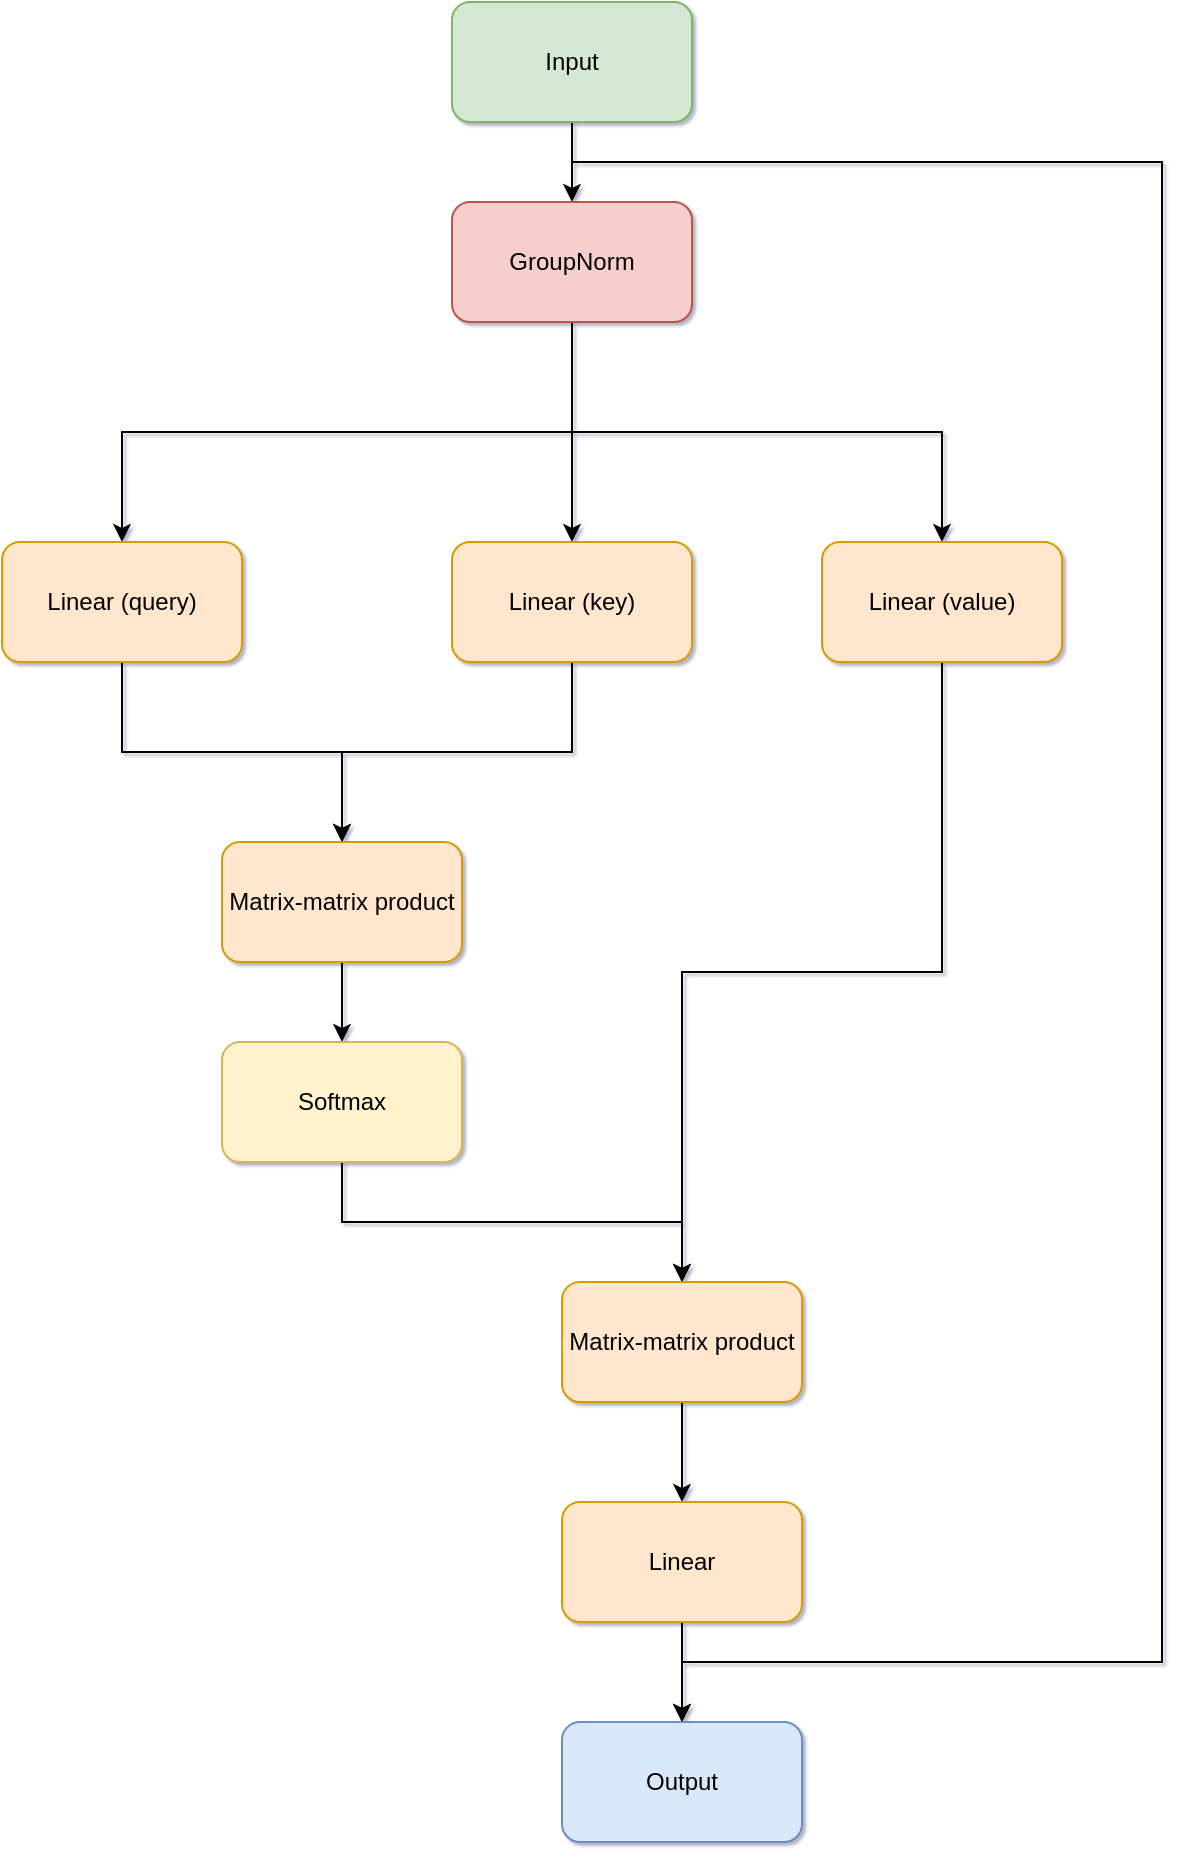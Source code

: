 <mxfile version="21.6.9">
  <diagram name="Page-1" id="SAd2YB6H9WKSMiH_VjTO">
    <mxGraphModel dx="782" dy="551" grid="1" gridSize="10" guides="1" tooltips="1" connect="1" arrows="1" fold="1" page="1" pageScale="1" pageWidth="850" pageHeight="1100" math="0" shadow="1">
      <root>
        <mxCell id="0" />
        <mxCell id="1" parent="0" />
        <mxCell id="6wzl9RxaAIyeqoq6xlUR-22" style="edgeStyle=orthogonalEdgeStyle;rounded=0;orthogonalLoop=1;jettySize=auto;html=1;exitX=0.5;exitY=1;exitDx=0;exitDy=0;entryX=0.5;entryY=0;entryDx=0;entryDy=0;" edge="1" parent="1" source="6wzl9RxaAIyeqoq6xlUR-1" target="6wzl9RxaAIyeqoq6xlUR-2">
          <mxGeometry relative="1" as="geometry" />
        </mxCell>
        <mxCell id="6wzl9RxaAIyeqoq6xlUR-23" style="edgeStyle=orthogonalEdgeStyle;rounded=0;orthogonalLoop=1;jettySize=auto;html=1;exitX=0.5;exitY=1;exitDx=0;exitDy=0;entryX=0.5;entryY=0;entryDx=0;entryDy=0;" edge="1" parent="1" source="6wzl9RxaAIyeqoq6xlUR-1" target="6wzl9RxaAIyeqoq6xlUR-20">
          <mxGeometry relative="1" as="geometry">
            <Array as="points">
              <mxPoint x="425" y="120" />
              <mxPoint x="720" y="120" />
              <mxPoint x="720" y="870" />
              <mxPoint x="480" y="870" />
            </Array>
          </mxGeometry>
        </mxCell>
        <mxCell id="6wzl9RxaAIyeqoq6xlUR-1" value="Input" style="rounded=1;whiteSpace=wrap;html=1;fillColor=#d5e8d4;strokeColor=#82b366;" vertex="1" parent="1">
          <mxGeometry x="365" y="40" width="120" height="60" as="geometry" />
        </mxCell>
        <mxCell id="6wzl9RxaAIyeqoq6xlUR-7" style="edgeStyle=orthogonalEdgeStyle;rounded=0;orthogonalLoop=1;jettySize=auto;html=1;exitX=0.5;exitY=1;exitDx=0;exitDy=0;entryX=0.5;entryY=0;entryDx=0;entryDy=0;" edge="1" parent="1" source="6wzl9RxaAIyeqoq6xlUR-2" target="6wzl9RxaAIyeqoq6xlUR-3">
          <mxGeometry relative="1" as="geometry" />
        </mxCell>
        <mxCell id="6wzl9RxaAIyeqoq6xlUR-8" style="edgeStyle=orthogonalEdgeStyle;rounded=0;orthogonalLoop=1;jettySize=auto;html=1;exitX=0.5;exitY=1;exitDx=0;exitDy=0;" edge="1" parent="1" source="6wzl9RxaAIyeqoq6xlUR-2" target="6wzl9RxaAIyeqoq6xlUR-5">
          <mxGeometry relative="1" as="geometry" />
        </mxCell>
        <mxCell id="6wzl9RxaAIyeqoq6xlUR-9" style="edgeStyle=orthogonalEdgeStyle;rounded=0;orthogonalLoop=1;jettySize=auto;html=1;exitX=0.5;exitY=1;exitDx=0;exitDy=0;" edge="1" parent="1" source="6wzl9RxaAIyeqoq6xlUR-2" target="6wzl9RxaAIyeqoq6xlUR-4">
          <mxGeometry relative="1" as="geometry" />
        </mxCell>
        <mxCell id="6wzl9RxaAIyeqoq6xlUR-2" value="GroupNorm" style="rounded=1;whiteSpace=wrap;html=1;fillColor=#f8cecc;strokeColor=#b85450;" vertex="1" parent="1">
          <mxGeometry x="365" y="140" width="120" height="60" as="geometry" />
        </mxCell>
        <mxCell id="6wzl9RxaAIyeqoq6xlUR-12" style="edgeStyle=orthogonalEdgeStyle;rounded=0;orthogonalLoop=1;jettySize=auto;html=1;exitX=0.5;exitY=1;exitDx=0;exitDy=0;entryX=0.5;entryY=0;entryDx=0;entryDy=0;" edge="1" parent="1" source="6wzl9RxaAIyeqoq6xlUR-3" target="6wzl9RxaAIyeqoq6xlUR-10">
          <mxGeometry relative="1" as="geometry">
            <mxPoint x="320" y="460" as="targetPoint" />
          </mxGeometry>
        </mxCell>
        <mxCell id="6wzl9RxaAIyeqoq6xlUR-3" value="Linear (key)" style="rounded=1;whiteSpace=wrap;html=1;fillColor=#ffe6cc;strokeColor=#d79b00;" vertex="1" parent="1">
          <mxGeometry x="365" y="310" width="120" height="60" as="geometry" />
        </mxCell>
        <mxCell id="6wzl9RxaAIyeqoq6xlUR-11" style="edgeStyle=orthogonalEdgeStyle;rounded=0;orthogonalLoop=1;jettySize=auto;html=1;exitX=0.5;exitY=1;exitDx=0;exitDy=0;entryX=0.5;entryY=0;entryDx=0;entryDy=0;" edge="1" parent="1" source="6wzl9RxaAIyeqoq6xlUR-4" target="6wzl9RxaAIyeqoq6xlUR-10">
          <mxGeometry relative="1" as="geometry" />
        </mxCell>
        <mxCell id="6wzl9RxaAIyeqoq6xlUR-4" value="Linear (query)" style="rounded=1;whiteSpace=wrap;html=1;fillColor=#ffe6cc;strokeColor=#d79b00;" vertex="1" parent="1">
          <mxGeometry x="140" y="310" width="120" height="60" as="geometry" />
        </mxCell>
        <mxCell id="6wzl9RxaAIyeqoq6xlUR-16" style="edgeStyle=orthogonalEdgeStyle;rounded=0;orthogonalLoop=1;jettySize=auto;html=1;exitX=0.5;exitY=1;exitDx=0;exitDy=0;entryX=0.5;entryY=0;entryDx=0;entryDy=0;" edge="1" parent="1" source="6wzl9RxaAIyeqoq6xlUR-5" target="6wzl9RxaAIyeqoq6xlUR-15">
          <mxGeometry relative="1" as="geometry" />
        </mxCell>
        <mxCell id="6wzl9RxaAIyeqoq6xlUR-5" value="Linear (value)" style="rounded=1;whiteSpace=wrap;html=1;fillColor=#ffe6cc;strokeColor=#d79b00;" vertex="1" parent="1">
          <mxGeometry x="550" y="310" width="120" height="60" as="geometry" />
        </mxCell>
        <mxCell id="6wzl9RxaAIyeqoq6xlUR-14" style="edgeStyle=orthogonalEdgeStyle;rounded=0;orthogonalLoop=1;jettySize=auto;html=1;exitX=0.5;exitY=1;exitDx=0;exitDy=0;entryX=0.5;entryY=0;entryDx=0;entryDy=0;" edge="1" parent="1" source="6wzl9RxaAIyeqoq6xlUR-10" target="6wzl9RxaAIyeqoq6xlUR-13">
          <mxGeometry relative="1" as="geometry" />
        </mxCell>
        <mxCell id="6wzl9RxaAIyeqoq6xlUR-10" value="Matrix-matrix product" style="rounded=1;whiteSpace=wrap;html=1;fillColor=#ffe6cc;strokeColor=#d79b00;" vertex="1" parent="1">
          <mxGeometry x="250" y="460" width="120" height="60" as="geometry" />
        </mxCell>
        <mxCell id="6wzl9RxaAIyeqoq6xlUR-17" style="edgeStyle=orthogonalEdgeStyle;rounded=0;orthogonalLoop=1;jettySize=auto;html=1;exitX=0.5;exitY=1;exitDx=0;exitDy=0;entryX=0.5;entryY=0;entryDx=0;entryDy=0;" edge="1" parent="1" source="6wzl9RxaAIyeqoq6xlUR-13" target="6wzl9RxaAIyeqoq6xlUR-15">
          <mxGeometry relative="1" as="geometry" />
        </mxCell>
        <mxCell id="6wzl9RxaAIyeqoq6xlUR-13" value="Softmax" style="rounded=1;whiteSpace=wrap;html=1;fillColor=#fff2cc;strokeColor=#d6b656;" vertex="1" parent="1">
          <mxGeometry x="250" y="560" width="120" height="60" as="geometry" />
        </mxCell>
        <mxCell id="6wzl9RxaAIyeqoq6xlUR-19" style="edgeStyle=orthogonalEdgeStyle;rounded=0;orthogonalLoop=1;jettySize=auto;html=1;exitX=0.5;exitY=1;exitDx=0;exitDy=0;entryX=0.5;entryY=0;entryDx=0;entryDy=0;" edge="1" parent="1" source="6wzl9RxaAIyeqoq6xlUR-15" target="6wzl9RxaAIyeqoq6xlUR-18">
          <mxGeometry relative="1" as="geometry" />
        </mxCell>
        <mxCell id="6wzl9RxaAIyeqoq6xlUR-15" value="Matrix-matrix product" style="rounded=1;whiteSpace=wrap;html=1;fillColor=#ffe6cc;strokeColor=#d79b00;" vertex="1" parent="1">
          <mxGeometry x="420" y="680" width="120" height="60" as="geometry" />
        </mxCell>
        <mxCell id="6wzl9RxaAIyeqoq6xlUR-21" style="edgeStyle=orthogonalEdgeStyle;rounded=0;orthogonalLoop=1;jettySize=auto;html=1;exitX=0.5;exitY=1;exitDx=0;exitDy=0;entryX=0.5;entryY=0;entryDx=0;entryDy=0;" edge="1" parent="1" source="6wzl9RxaAIyeqoq6xlUR-18" target="6wzl9RxaAIyeqoq6xlUR-20">
          <mxGeometry relative="1" as="geometry" />
        </mxCell>
        <mxCell id="6wzl9RxaAIyeqoq6xlUR-18" value="&lt;div&gt;Linear&lt;/div&gt;" style="rounded=1;whiteSpace=wrap;html=1;fillColor=#ffe6cc;strokeColor=#d79b00;" vertex="1" parent="1">
          <mxGeometry x="420" y="790" width="120" height="60" as="geometry" />
        </mxCell>
        <mxCell id="6wzl9RxaAIyeqoq6xlUR-20" value="Output" style="rounded=1;whiteSpace=wrap;html=1;fillColor=#dae8fc;strokeColor=#6c8ebf;" vertex="1" parent="1">
          <mxGeometry x="420" y="900" width="120" height="60" as="geometry" />
        </mxCell>
      </root>
    </mxGraphModel>
  </diagram>
</mxfile>
